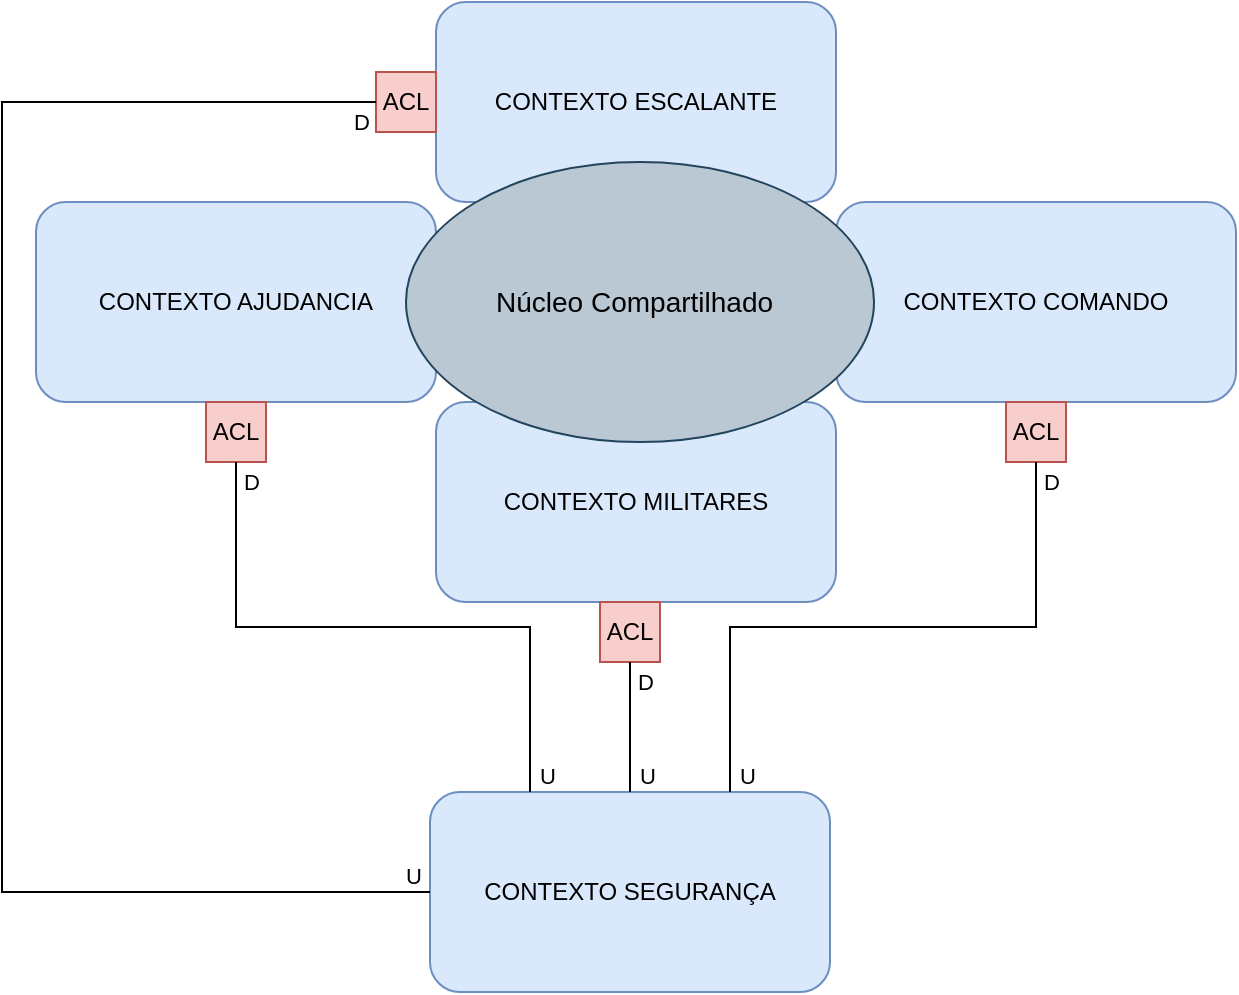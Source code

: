 <mxfile version="26.0.16">
  <diagram name="Página-1" id="M-YEOLk5TxD8YuwFW9EH">
    <mxGraphModel dx="1434" dy="743" grid="1" gridSize="10" guides="1" tooltips="1" connect="1" arrows="1" fold="1" page="1" pageScale="1" pageWidth="827" pageHeight="1169" math="0" shadow="0">
      <root>
        <mxCell id="0" />
        <mxCell id="1" parent="0" />
        <mxCell id="uRhyvKkVNlkrIAhUe2Sd-1" value="CONTEXTO ESCALANTE" style="rounded=1;whiteSpace=wrap;html=1;labelBackgroundColor=none;fillColor=#dae8fc;strokeColor=#6c8ebf;" parent="1" vertex="1">
          <mxGeometry x="322" y="40" width="200" height="100" as="geometry" />
        </mxCell>
        <mxCell id="uRhyvKkVNlkrIAhUe2Sd-2" value="CONTEXTO COMANDO" style="rounded=1;whiteSpace=wrap;html=1;labelBackgroundColor=none;fillColor=#dae8fc;strokeColor=#6c8ebf;" parent="1" vertex="1">
          <mxGeometry x="522" y="140" width="200" height="100" as="geometry" />
        </mxCell>
        <mxCell id="uRhyvKkVNlkrIAhUe2Sd-3" value="CONTEXTO SEGURANÇA" style="rounded=1;whiteSpace=wrap;html=1;labelBackgroundColor=none;fillColor=#dae8fc;strokeColor=#6c8ebf;" parent="1" vertex="1">
          <mxGeometry x="319" y="435" width="200" height="100" as="geometry" />
        </mxCell>
        <mxCell id="uRhyvKkVNlkrIAhUe2Sd-4" value="CONTEXTO AJUDANCIA" style="rounded=1;whiteSpace=wrap;html=1;labelBackgroundColor=none;fillColor=#dae8fc;strokeColor=#6c8ebf;" parent="1" vertex="1">
          <mxGeometry x="122" y="140" width="200" height="100" as="geometry" />
        </mxCell>
        <mxCell id="uRhyvKkVNlkrIAhUe2Sd-9" value="CONTEXTO MILITARES" style="rounded=1;whiteSpace=wrap;html=1;labelBackgroundColor=none;fillColor=#dae8fc;strokeColor=#6c8ebf;" parent="1" vertex="1">
          <mxGeometry x="322" y="240" width="200" height="100" as="geometry" />
        </mxCell>
        <mxCell id="uRhyvKkVNlkrIAhUe2Sd-32" value="ACL" style="rounded=0;whiteSpace=wrap;html=1;direction=south;fillColor=#f8cecc;strokeColor=#b85450;" parent="1" vertex="1">
          <mxGeometry x="607" y="240" width="30" height="30" as="geometry" />
        </mxCell>
        <mxCell id="uRhyvKkVNlkrIAhUe2Sd-34" value="ACL" style="rounded=0;whiteSpace=wrap;html=1;direction=south;fillColor=#f8cecc;strokeColor=#b85450;" parent="1" vertex="1">
          <mxGeometry x="292" y="75" width="30" height="30" as="geometry" />
        </mxCell>
        <mxCell id="uRhyvKkVNlkrIAhUe2Sd-35" value="ACL" style="rounded=0;whiteSpace=wrap;html=1;direction=south;fillColor=#f8cecc;strokeColor=#b85450;" parent="1" vertex="1">
          <mxGeometry x="207" y="240" width="30" height="30" as="geometry" />
        </mxCell>
        <mxCell id="uRhyvKkVNlkrIAhUe2Sd-36" value="ACL" style="rounded=0;whiteSpace=wrap;html=1;direction=south;fillColor=#f8cecc;strokeColor=#b85450;" parent="1" vertex="1">
          <mxGeometry x="404" y="340" width="30" height="30" as="geometry" />
        </mxCell>
        <mxCell id="LMk_x3_U_rR5dVMkt9Ke-2" value="" style="ellipse;whiteSpace=wrap;html=1;fillColor=#bac8d3;strokeColor=#23445d;" parent="1" vertex="1">
          <mxGeometry x="307" y="120" width="234" height="140" as="geometry" />
        </mxCell>
        <mxCell id="LMk_x3_U_rR5dVMkt9Ke-4" value="&lt;font style=&quot;font-size: 14px;&quot;&gt;Núcleo Compartilhado&lt;/font&gt;" style="text;strokeColor=none;fillColor=none;align=left;verticalAlign=middle;spacingLeft=4;spacingRight=4;overflow=hidden;points=[[0,0.5],[1,0.5]];portConstraint=eastwest;rotatable=0;whiteSpace=wrap;html=1;" parent="1" vertex="1">
          <mxGeometry x="346" y="175" width="156" height="30" as="geometry" />
        </mxCell>
        <mxCell id="LMk_x3_U_rR5dVMkt9Ke-5" value="" style="endArrow=none;html=1;endSize=12;startArrow=none;startSize=14;startFill=0;edgeStyle=orthogonalEdgeStyle;rounded=0;entryX=0.5;entryY=0;entryDx=0;entryDy=0;exitX=1;exitY=0.5;exitDx=0;exitDy=0;" parent="1" source="uRhyvKkVNlkrIAhUe2Sd-36" target="uRhyvKkVNlkrIAhUe2Sd-3" edge="1">
          <mxGeometry relative="1" as="geometry">
            <mxPoint x="495" y="445" as="sourcePoint" />
            <mxPoint x="179" y="11" as="targetPoint" />
          </mxGeometry>
        </mxCell>
        <mxCell id="LMk_x3_U_rR5dVMkt9Ke-6" value="D" style="edgeLabel;resizable=0;html=1;align=left;verticalAlign=top;" parent="LMk_x3_U_rR5dVMkt9Ke-5" connectable="0" vertex="1">
          <mxGeometry x="-1" relative="1" as="geometry">
            <mxPoint x="2" y="-3" as="offset" />
          </mxGeometry>
        </mxCell>
        <mxCell id="LMk_x3_U_rR5dVMkt9Ke-7" value="U" style="edgeLabel;resizable=0;html=1;align=right;verticalAlign=top;" parent="LMk_x3_U_rR5dVMkt9Ke-5" connectable="0" vertex="1">
          <mxGeometry x="1" relative="1" as="geometry">
            <mxPoint x="13" y="-21" as="offset" />
          </mxGeometry>
        </mxCell>
        <mxCell id="LMk_x3_U_rR5dVMkt9Ke-8" value="" style="endArrow=none;html=1;endSize=12;startArrow=none;startSize=14;startFill=0;edgeStyle=orthogonalEdgeStyle;rounded=0;entryX=0.75;entryY=0;entryDx=0;entryDy=0;exitX=1;exitY=0.5;exitDx=0;exitDy=0;" parent="1" source="uRhyvKkVNlkrIAhUe2Sd-32" target="uRhyvKkVNlkrIAhUe2Sd-3" edge="1">
          <mxGeometry relative="1" as="geometry">
            <mxPoint x="429" y="380" as="sourcePoint" />
            <mxPoint x="429" y="445" as="targetPoint" />
          </mxGeometry>
        </mxCell>
        <mxCell id="LMk_x3_U_rR5dVMkt9Ke-9" value="D" style="edgeLabel;resizable=0;html=1;align=left;verticalAlign=top;" parent="LMk_x3_U_rR5dVMkt9Ke-8" connectable="0" vertex="1">
          <mxGeometry x="-1" relative="1" as="geometry">
            <mxPoint x="2" y="-3" as="offset" />
          </mxGeometry>
        </mxCell>
        <mxCell id="LMk_x3_U_rR5dVMkt9Ke-10" value="U" style="edgeLabel;resizable=0;html=1;align=right;verticalAlign=top;" parent="LMk_x3_U_rR5dVMkt9Ke-8" connectable="0" vertex="1">
          <mxGeometry x="1" relative="1" as="geometry">
            <mxPoint x="13" y="-21" as="offset" />
          </mxGeometry>
        </mxCell>
        <mxCell id="LMk_x3_U_rR5dVMkt9Ke-11" value="" style="endArrow=none;html=1;endSize=12;startArrow=none;startSize=14;startFill=0;edgeStyle=orthogonalEdgeStyle;rounded=0;entryX=0.25;entryY=0;entryDx=0;entryDy=0;exitX=1;exitY=0.5;exitDx=0;exitDy=0;" parent="1" source="uRhyvKkVNlkrIAhUe2Sd-35" target="uRhyvKkVNlkrIAhUe2Sd-3" edge="1">
          <mxGeometry relative="1" as="geometry">
            <mxPoint x="292" y="355" as="sourcePoint" />
            <mxPoint x="292" y="420" as="targetPoint" />
          </mxGeometry>
        </mxCell>
        <mxCell id="LMk_x3_U_rR5dVMkt9Ke-12" value="D" style="edgeLabel;resizable=0;html=1;align=left;verticalAlign=top;" parent="LMk_x3_U_rR5dVMkt9Ke-11" connectable="0" vertex="1">
          <mxGeometry x="-1" relative="1" as="geometry">
            <mxPoint x="2" y="-3" as="offset" />
          </mxGeometry>
        </mxCell>
        <mxCell id="LMk_x3_U_rR5dVMkt9Ke-13" value="U" style="edgeLabel;resizable=0;html=1;align=right;verticalAlign=top;" parent="LMk_x3_U_rR5dVMkt9Ke-11" connectable="0" vertex="1">
          <mxGeometry x="1" relative="1" as="geometry">
            <mxPoint x="13" y="-21" as="offset" />
          </mxGeometry>
        </mxCell>
        <mxCell id="LMk_x3_U_rR5dVMkt9Ke-14" value="" style="endArrow=none;html=1;endSize=12;startArrow=none;startSize=14;startFill=0;edgeStyle=orthogonalEdgeStyle;rounded=0;entryX=0;entryY=0.5;entryDx=0;entryDy=0;exitX=0.5;exitY=1;exitDx=0;exitDy=0;" parent="1" source="uRhyvKkVNlkrIAhUe2Sd-34" target="uRhyvKkVNlkrIAhUe2Sd-3" edge="1">
          <mxGeometry relative="1" as="geometry">
            <mxPoint x="232" y="280" as="sourcePoint" />
            <mxPoint x="379" y="445" as="targetPoint" />
            <Array as="points">
              <mxPoint x="105" y="90" />
              <mxPoint x="105" y="485" />
            </Array>
          </mxGeometry>
        </mxCell>
        <mxCell id="LMk_x3_U_rR5dVMkt9Ke-15" value="D" style="edgeLabel;resizable=0;html=1;align=left;verticalAlign=top;" parent="LMk_x3_U_rR5dVMkt9Ke-14" connectable="0" vertex="1">
          <mxGeometry x="-1" relative="1" as="geometry">
            <mxPoint x="-13" y="-3" as="offset" />
          </mxGeometry>
        </mxCell>
        <mxCell id="LMk_x3_U_rR5dVMkt9Ke-16" value="U" style="edgeLabel;resizable=0;html=1;align=right;verticalAlign=top;" parent="LMk_x3_U_rR5dVMkt9Ke-14" connectable="0" vertex="1">
          <mxGeometry x="1" relative="1" as="geometry">
            <mxPoint x="-4" y="-21" as="offset" />
          </mxGeometry>
        </mxCell>
      </root>
    </mxGraphModel>
  </diagram>
</mxfile>
